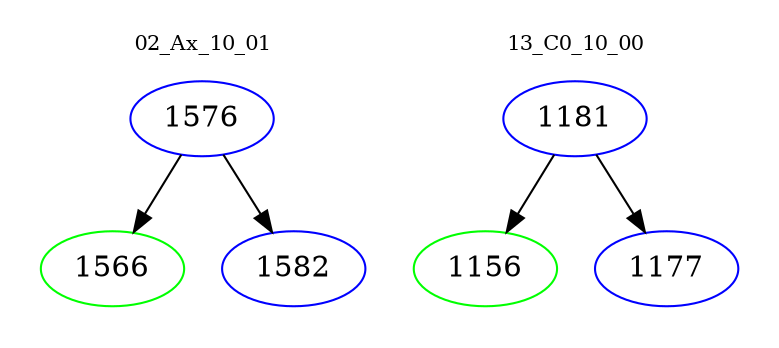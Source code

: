 digraph{
subgraph cluster_0 {
color = white
label = "02_Ax_10_01";
fontsize=10;
T0_1576 [label="1576", color="blue"]
T0_1576 -> T0_1566 [color="black"]
T0_1566 [label="1566", color="green"]
T0_1576 -> T0_1582 [color="black"]
T0_1582 [label="1582", color="blue"]
}
subgraph cluster_1 {
color = white
label = "13_C0_10_00";
fontsize=10;
T1_1181 [label="1181", color="blue"]
T1_1181 -> T1_1156 [color="black"]
T1_1156 [label="1156", color="green"]
T1_1181 -> T1_1177 [color="black"]
T1_1177 [label="1177", color="blue"]
}
}
